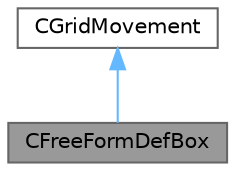 digraph "CFreeFormDefBox"
{
 // LATEX_PDF_SIZE
  bgcolor="transparent";
  edge [fontname=Helvetica,fontsize=10,labelfontname=Helvetica,labelfontsize=10];
  node [fontname=Helvetica,fontsize=10,shape=box,height=0.2,width=0.4];
  Node1 [id="Node000001",label="CFreeFormDefBox",height=0.2,width=0.4,color="gray40", fillcolor="grey60", style="filled", fontcolor="black",tooltip="Class for defining the free form FFDBox structure."];
  Node2 -> Node1 [id="edge1_Node000001_Node000002",dir="back",color="steelblue1",style="solid",tooltip=" "];
  Node2 [id="Node000002",label="CGridMovement",height=0.2,width=0.4,color="gray40", fillcolor="white", style="filled",URL="$classCGridMovement.html",tooltip="Class for moving the surface and volumetric numerical grid (2D and 3D problems)."];
}
